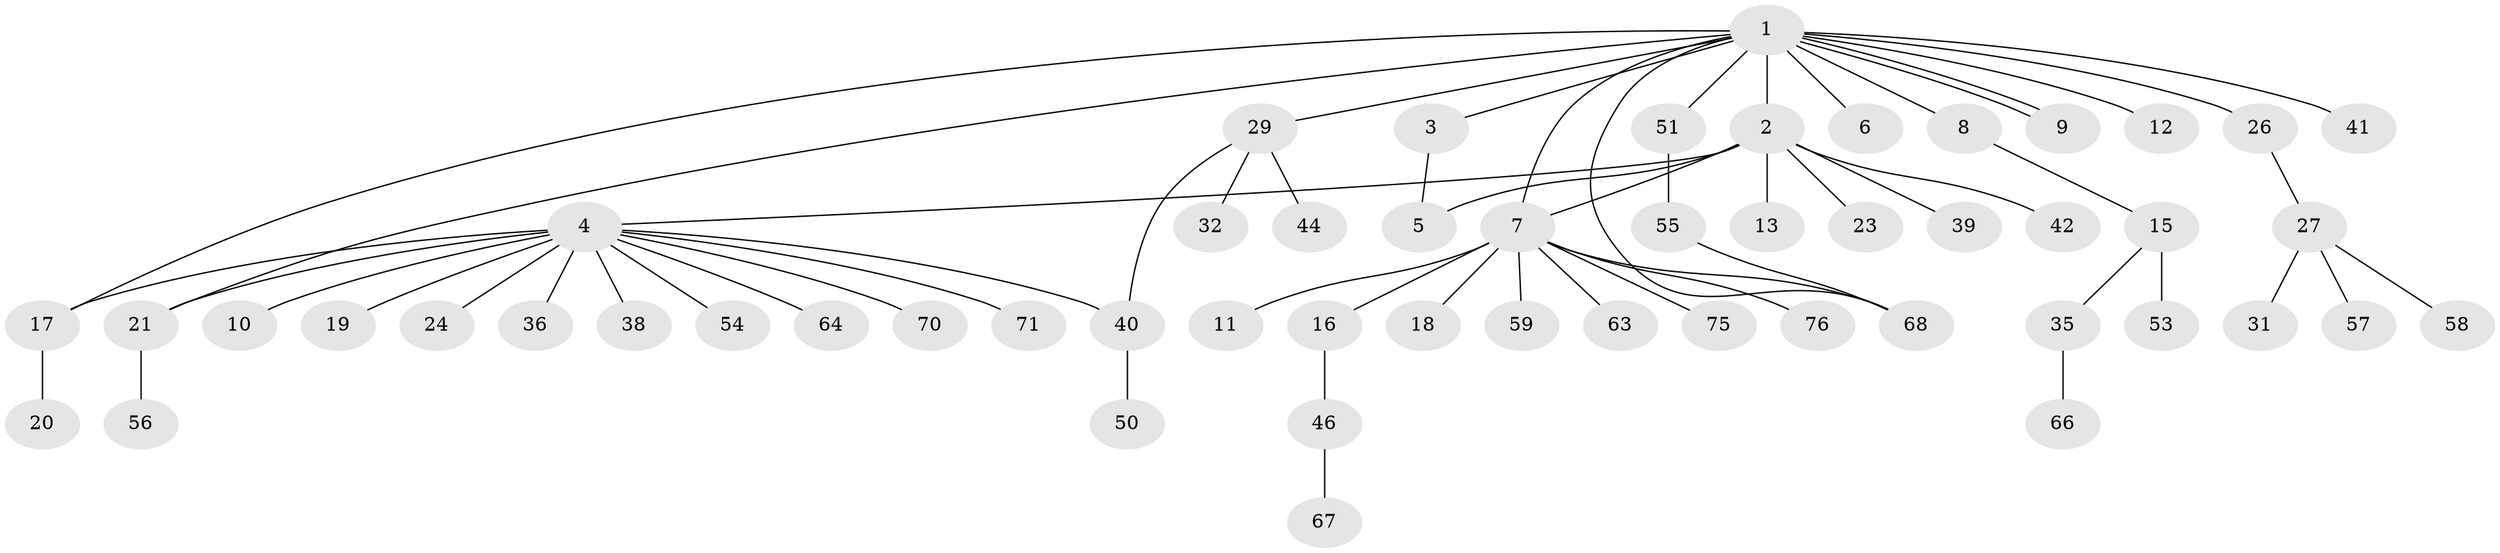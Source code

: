 // Generated by graph-tools (version 1.1) at 2025/23/03/03/25 07:23:51]
// undirected, 54 vertices, 61 edges
graph export_dot {
graph [start="1"]
  node [color=gray90,style=filled];
  1 [super="+61"];
  2 [super="+33"];
  3 [super="+65"];
  4 [super="+28"];
  5;
  6;
  7 [super="+14"];
  8 [super="+43"];
  9;
  10;
  11;
  12;
  13;
  15 [super="+25"];
  16 [super="+45"];
  17 [super="+22"];
  18 [super="+30"];
  19;
  20;
  21 [super="+47"];
  23;
  24 [super="+52"];
  26 [super="+37"];
  27 [super="+73"];
  29 [super="+49"];
  31 [super="+34"];
  32;
  35 [super="+48"];
  36;
  38;
  39;
  40 [super="+74"];
  41 [super="+62"];
  42;
  44 [super="+77"];
  46 [super="+60"];
  50;
  51 [super="+72"];
  53;
  54 [super="+69"];
  55;
  56;
  57;
  58;
  59;
  63;
  64;
  66;
  67;
  68;
  70;
  71;
  75;
  76;
  1 -- 2;
  1 -- 3;
  1 -- 6;
  1 -- 8;
  1 -- 9;
  1 -- 9;
  1 -- 12;
  1 -- 17;
  1 -- 26;
  1 -- 29;
  1 -- 41;
  1 -- 51;
  1 -- 68;
  1 -- 21;
  1 -- 7;
  2 -- 4;
  2 -- 7;
  2 -- 13;
  2 -- 23;
  2 -- 42;
  2 -- 5;
  2 -- 39;
  3 -- 5;
  4 -- 10;
  4 -- 17 [weight=2];
  4 -- 19;
  4 -- 21;
  4 -- 24;
  4 -- 36;
  4 -- 38;
  4 -- 40;
  4 -- 54;
  4 -- 64;
  4 -- 70;
  4 -- 71;
  7 -- 11;
  7 -- 16;
  7 -- 59;
  7 -- 63;
  7 -- 68;
  7 -- 75;
  7 -- 18;
  7 -- 76;
  8 -- 15;
  15 -- 35;
  15 -- 53;
  16 -- 46;
  17 -- 20;
  21 -- 56;
  26 -- 27;
  27 -- 31;
  27 -- 57;
  27 -- 58;
  29 -- 32;
  29 -- 44;
  29 -- 40;
  35 -- 66;
  40 -- 50;
  46 -- 67;
  51 -- 55;
  55 -- 68;
}
